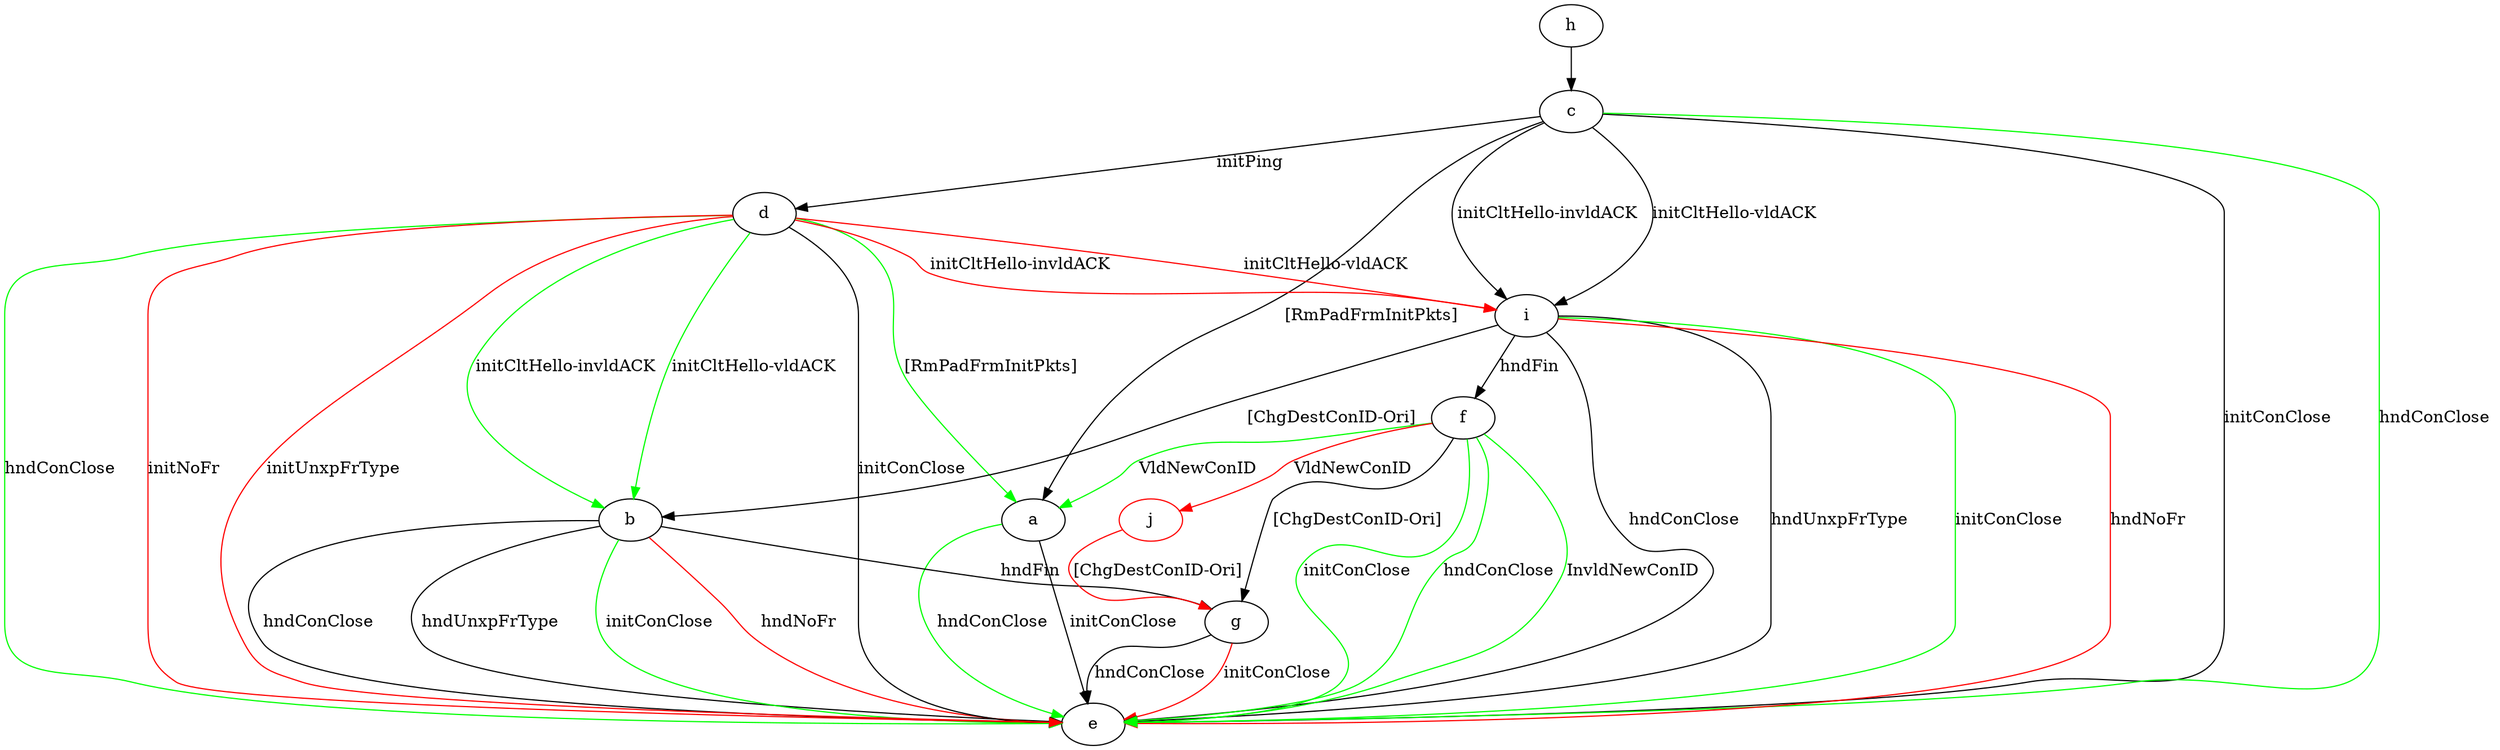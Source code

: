 digraph "" {
	a -> e	[key=0,
		label="initConClose "];
	a -> e	[key=1,
		color=green,
		label="hndConClose "];
	b -> e	[key=0,
		label="hndConClose "];
	b -> e	[key=1,
		label="hndUnxpFrType "];
	b -> e	[key=2,
		color=green,
		label="initConClose "];
	b -> e	[key=3,
		color=red,
		label="hndNoFr "];
	b -> g	[key=0,
		label="hndFin "];
	c -> a	[key=0,
		label="[RmPadFrmInitPkts] "];
	c -> d	[key=0,
		label="initPing "];
	c -> e	[key=0,
		label="initConClose "];
	c -> e	[key=1,
		color=green,
		label="hndConClose "];
	c -> i	[key=0,
		label="initCltHello-vldACK "];
	c -> i	[key=1,
		label="initCltHello-invldACK "];
	d -> a	[key=0,
		color=green,
		label="[RmPadFrmInitPkts] "];
	d -> b	[key=0,
		color=green,
		label="initCltHello-vldACK "];
	d -> b	[key=1,
		color=green,
		label="initCltHello-invldACK "];
	d -> e	[key=0,
		label="initConClose "];
	d -> e	[key=1,
		color=green,
		label="hndConClose "];
	d -> e	[key=2,
		color=red,
		label="initNoFr "];
	d -> e	[key=3,
		color=red,
		label="initUnxpFrType "];
	d -> i	[key=0,
		color=red,
		label="initCltHello-vldACK "];
	d -> i	[key=1,
		color=red,
		label="initCltHello-invldACK "];
	f -> a	[key=0,
		color=green,
		label="VldNewConID "];
	f -> e	[key=0,
		color=green,
		label="initConClose "];
	f -> e	[key=1,
		color=green,
		label="hndConClose "];
	f -> e	[key=2,
		color=green,
		label="InvldNewConID "];
	f -> g	[key=0,
		label="[ChgDestConID-Ori] "];
	j	[color=red];
	f -> j	[key=0,
		color=red,
		label="VldNewConID "];
	g -> e	[key=0,
		label="hndConClose "];
	g -> e	[key=1,
		color=red,
		label="initConClose "];
	h -> c	[key=0];
	i -> b	[key=0,
		label="[ChgDestConID-Ori] "];
	i -> e	[key=0,
		label="hndConClose "];
	i -> e	[key=1,
		label="hndUnxpFrType "];
	i -> e	[key=2,
		color=green,
		label="initConClose "];
	i -> e	[key=3,
		color=red,
		label="hndNoFr "];
	i -> f	[key=0,
		label="hndFin "];
	j -> g	[key=0,
		color=red,
		label="[ChgDestConID-Ori] "];
}
